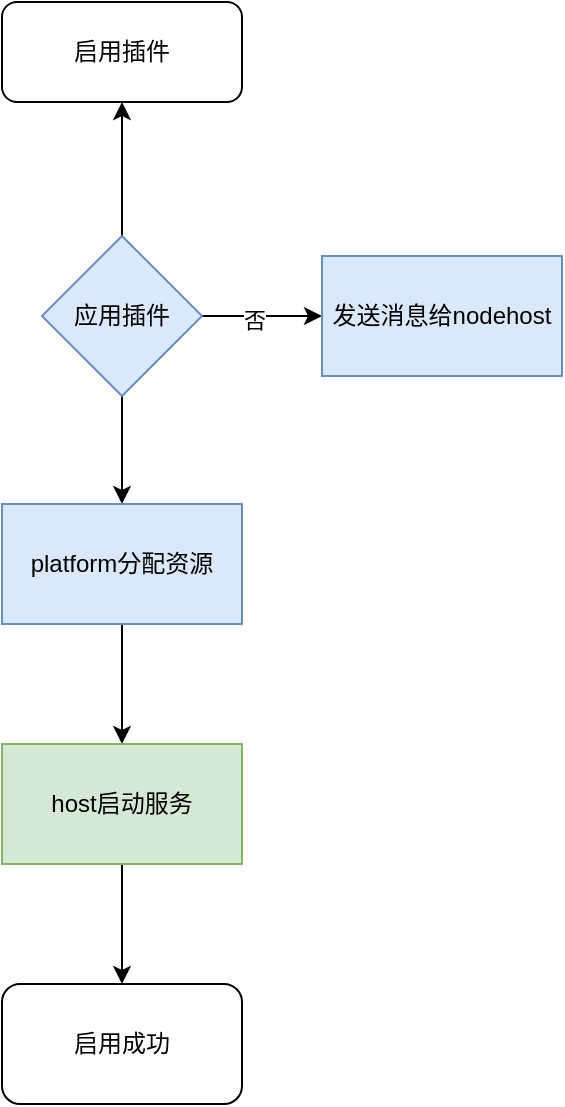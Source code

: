 <mxfile version="18.1.1" type="github"><diagram id="MrytABwjdKxg1abcKNxy" name="第 1 页"><mxGraphModel dx="1426" dy="769" grid="1" gridSize="10" guides="1" tooltips="1" connect="1" arrows="1" fold="1" page="1" pageScale="1" pageWidth="827" pageHeight="1169" math="0" shadow="0"><root><mxCell id="0"/><mxCell id="1" parent="0"/><mxCell id="JMG-vH0ZBx0mrX795dSz-1" value="启用插件" style="rounded=1;whiteSpace=wrap;html=1;" parent="1" vertex="1"><mxGeometry x="160" y="150" width="120" height="50" as="geometry"/></mxCell><mxCell id="JMG-vH0ZBx0mrX795dSz-4" value="" style="edgeStyle=orthogonalEdgeStyle;rounded=0;orthogonalLoop=1;jettySize=auto;html=1;" parent="1" source="JMG-vH0ZBx0mrX795dSz-2" target="JMG-vH0ZBx0mrX795dSz-3" edge="1"><mxGeometry relative="1" as="geometry"/></mxCell><mxCell id="JMG-vH0ZBx0mrX795dSz-5" value="否" style="edgeLabel;html=1;align=center;verticalAlign=middle;resizable=0;points=[];" parent="JMG-vH0ZBx0mrX795dSz-4" vertex="1" connectable="0"><mxGeometry x="-0.133" y="-2" relative="1" as="geometry"><mxPoint as="offset"/></mxGeometry></mxCell><mxCell id="JMG-vH0ZBx0mrX795dSz-6" style="edgeStyle=orthogonalEdgeStyle;rounded=0;orthogonalLoop=1;jettySize=auto;html=1;entryX=0.5;entryY=1;entryDx=0;entryDy=0;" parent="1" source="JMG-vH0ZBx0mrX795dSz-2" target="JMG-vH0ZBx0mrX795dSz-1" edge="1"><mxGeometry relative="1" as="geometry"/></mxCell><mxCell id="JMG-vH0ZBx0mrX795dSz-8" value="" style="edgeStyle=orthogonalEdgeStyle;rounded=0;orthogonalLoop=1;jettySize=auto;html=1;" parent="1" source="JMG-vH0ZBx0mrX795dSz-2" target="JMG-vH0ZBx0mrX795dSz-7" edge="1"><mxGeometry relative="1" as="geometry"/></mxCell><mxCell id="JMG-vH0ZBx0mrX795dSz-2" value="应用插件" style="rhombus;whiteSpace=wrap;html=1;fillColor=#dae8fc;strokeColor=#6c8ebf;" parent="1" vertex="1"><mxGeometry x="180" y="267" width="80" height="80" as="geometry"/></mxCell><mxCell id="JMG-vH0ZBx0mrX795dSz-3" value="发送消息给nodehost" style="whiteSpace=wrap;html=1;fillColor=#dae8fc;strokeColor=#6c8ebf;" parent="1" vertex="1"><mxGeometry x="320" y="277" width="120" height="60" as="geometry"/></mxCell><mxCell id="JMG-vH0ZBx0mrX795dSz-10" value="" style="edgeStyle=orthogonalEdgeStyle;rounded=0;orthogonalLoop=1;jettySize=auto;html=1;" parent="1" source="JMG-vH0ZBx0mrX795dSz-7" target="JMG-vH0ZBx0mrX795dSz-9" edge="1"><mxGeometry relative="1" as="geometry"/></mxCell><mxCell id="JMG-vH0ZBx0mrX795dSz-7" value="platform分配资源" style="whiteSpace=wrap;html=1;fillColor=#dae8fc;strokeColor=#6c8ebf;" parent="1" vertex="1"><mxGeometry x="160" y="401" width="120" height="60" as="geometry"/></mxCell><mxCell id="JMG-vH0ZBx0mrX795dSz-12" value="" style="edgeStyle=orthogonalEdgeStyle;rounded=0;orthogonalLoop=1;jettySize=auto;html=1;entryX=0.5;entryY=0;entryDx=0;entryDy=0;" parent="1" source="JMG-vH0ZBx0mrX795dSz-9" target="JMG-vH0ZBx0mrX795dSz-13" edge="1"><mxGeometry relative="1" as="geometry"><mxPoint x="220" y="661" as="targetPoint"/></mxGeometry></mxCell><mxCell id="JMG-vH0ZBx0mrX795dSz-9" value="host启动服务" style="whiteSpace=wrap;html=1;fillColor=#d5e8d4;strokeColor=#82b366;" parent="1" vertex="1"><mxGeometry x="160" y="521" width="120" height="60" as="geometry"/></mxCell><mxCell id="JMG-vH0ZBx0mrX795dSz-13" value="启用成功" style="rounded=1;whiteSpace=wrap;html=1;" parent="1" vertex="1"><mxGeometry x="160" y="641" width="120" height="60" as="geometry"/></mxCell></root></mxGraphModel></diagram></mxfile>